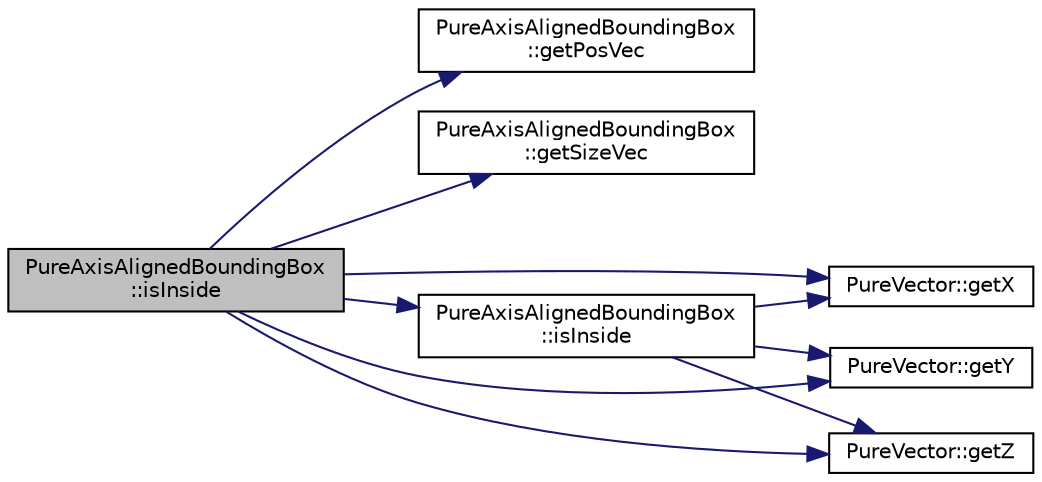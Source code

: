digraph "PureAxisAlignedBoundingBox::isInside"
{
 // LATEX_PDF_SIZE
  edge [fontname="Helvetica",fontsize="10",labelfontname="Helvetica",labelfontsize="10"];
  node [fontname="Helvetica",fontsize="10",shape=record];
  rankdir="LR";
  Node1 [label="PureAxisAlignedBoundingBox\l::isInside",height=0.2,width=0.4,color="black", fillcolor="grey75", style="filled", fontcolor="black",tooltip="Is the given box inside the bounding box?"];
  Node1 -> Node2 [color="midnightblue",fontsize="10",style="solid",fontname="Helvetica"];
  Node2 [label="PureAxisAlignedBoundingBox\l::getPosVec",height=0.2,width=0.4,color="black", fillcolor="white", style="filled",URL="$class_pure_axis_aligned_bounding_box.html#acf007cd57e03e8f5d30bc4e62047fdb1",tooltip="Gets the world-space position which is the center of the bounding box."];
  Node1 -> Node3 [color="midnightblue",fontsize="10",style="solid",fontname="Helvetica"];
  Node3 [label="PureAxisAlignedBoundingBox\l::getSizeVec",height=0.2,width=0.4,color="black", fillcolor="white", style="filled",URL="$class_pure_axis_aligned_bounding_box.html#ab2efaa3e5935cb054fe5b413be0b7db6",tooltip="Gets the base sizes."];
  Node1 -> Node4 [color="midnightblue",fontsize="10",style="solid",fontname="Helvetica"];
  Node4 [label="PureVector::getX",height=0.2,width=0.4,color="black", fillcolor="white", style="filled",URL="$class_pure_vector.html#a1671b6f7232f6cacd5b25e2e0078caa8",tooltip="Gets the X-coordinate."];
  Node1 -> Node5 [color="midnightblue",fontsize="10",style="solid",fontname="Helvetica"];
  Node5 [label="PureVector::getY",height=0.2,width=0.4,color="black", fillcolor="white", style="filled",URL="$class_pure_vector.html#ad3f280e052c74e30635f16def6f3fdff",tooltip="Gets the Y-coordinate."];
  Node1 -> Node6 [color="midnightblue",fontsize="10",style="solid",fontname="Helvetica"];
  Node6 [label="PureVector::getZ",height=0.2,width=0.4,color="black", fillcolor="white", style="filled",URL="$class_pure_vector.html#a0c7e17a5a9297eeefe11ac08611f4339",tooltip="Gets the Z-coordinate."];
  Node1 -> Node7 [color="midnightblue",fontsize="10",style="solid",fontname="Helvetica"];
  Node7 [label="PureAxisAlignedBoundingBox\l::isInside",height=0.2,width=0.4,color="black", fillcolor="white", style="filled",URL="$class_pure_axis_aligned_bounding_box.html#ac7b947735f8506085a00c40d4c2f61a6",tooltip="Is the given point inside the bounding box?"];
  Node7 -> Node4 [color="midnightblue",fontsize="10",style="solid",fontname="Helvetica"];
  Node7 -> Node5 [color="midnightblue",fontsize="10",style="solid",fontname="Helvetica"];
  Node7 -> Node6 [color="midnightblue",fontsize="10",style="solid",fontname="Helvetica"];
}

